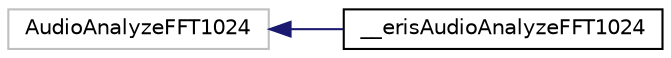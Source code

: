 digraph "Graphical Class Hierarchy"
{
 // LATEX_PDF_SIZE
  edge [fontname="Helvetica",fontsize="10",labelfontname="Helvetica",labelfontsize="10"];
  node [fontname="Helvetica",fontsize="10",shape=record];
  rankdir="LR";
  Node307 [label="AudioAnalyzeFFT1024",height=0.2,width=0.4,color="grey75", fillcolor="white", style="filled",tooltip=" "];
  Node307 -> Node0 [dir="back",color="midnightblue",fontsize="10",style="solid",fontname="Helvetica"];
  Node0 [label="__erisAudioAnalyzeFFT1024",height=0.2,width=0.4,color="black", fillcolor="white", style="filled",URL="$class____eris_audio_analyze_f_f_t1024.html",tooltip=" "];
}
